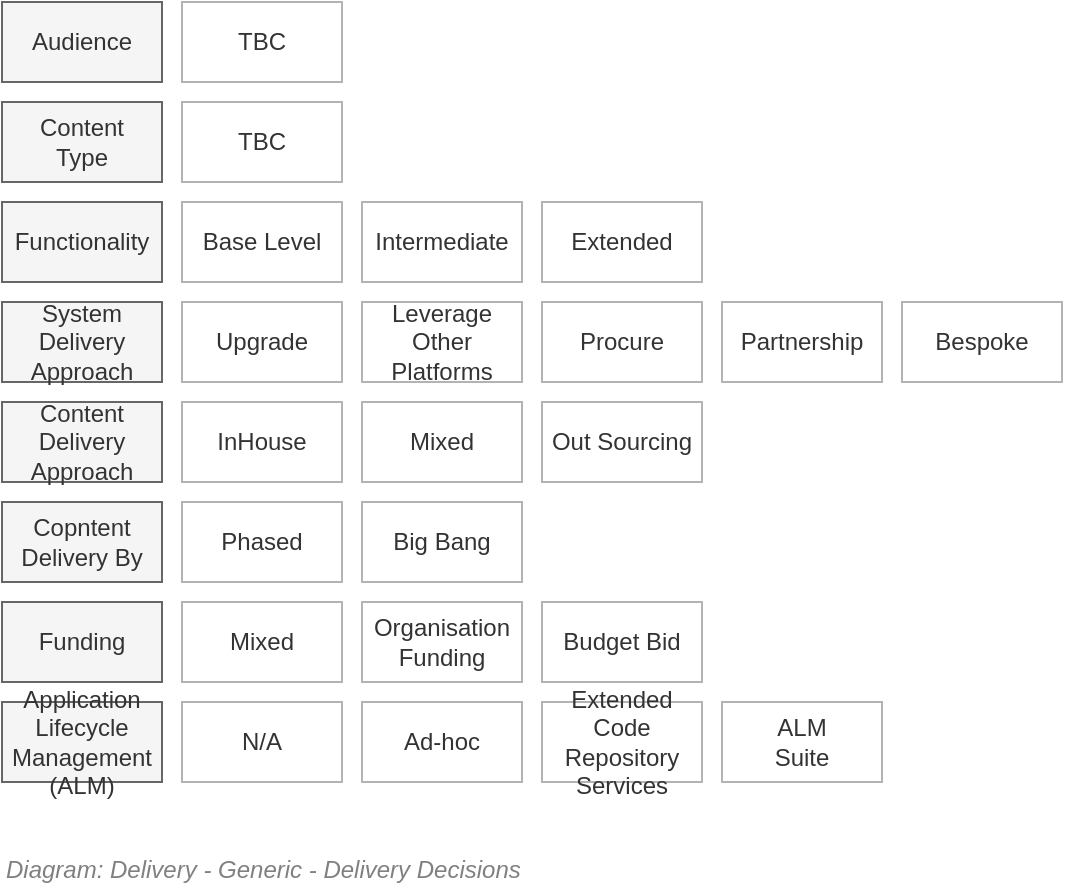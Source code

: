 <mxfile compressed="false" version="17.5.0" type="google">
  <diagram id="MxH4F-0LxZYrWK55ADz0" name="Decision Matrix">
    <mxGraphModel grid="1" page="1" gridSize="10" guides="1" tooltips="1" connect="1" arrows="1" fold="1" pageScale="1" pageWidth="827" pageHeight="1169" math="0" shadow="0">
      <root>
        <mxCell id="5Ming-Cupa7Pgcf9EcA4-0" />
        <mxCell id="5Ming-Cupa7Pgcf9EcA4-1" parent="5Ming-Cupa7Pgcf9EcA4-0" />
        <mxCell id="5Ming-Cupa7Pgcf9EcA4-2" value="Audience" style="rounded=0;whiteSpace=wrap;html=1;shadow=0;glass=0;comic=0;strokeColor=#666666;fillColor=#f5f5f5;fontSize=12;align=center;fontColor=#333333;recursiveResize=0;container=1;collapsible=0;" vertex="1" parent="5Ming-Cupa7Pgcf9EcA4-1">
          <mxGeometry x="120" y="200" width="80" height="40" as="geometry" />
        </mxCell>
        <mxCell id="5Ming-Cupa7Pgcf9EcA4-3" value="Content&lt;br style=&quot;font-size: 12px;&quot;&gt;Type" style="rounded=0;whiteSpace=wrap;html=1;shadow=0;glass=0;comic=0;strokeColor=#666666;fillColor=#f5f5f5;fontSize=12;align=center;fontColor=#333333;recursiveResize=0;container=1;collapsible=0;" vertex="1" parent="5Ming-Cupa7Pgcf9EcA4-1">
          <mxGeometry x="120" y="250" width="80" height="40" as="geometry" />
        </mxCell>
        <mxCell id="5Ming-Cupa7Pgcf9EcA4-4" value="Functionality" style="rounded=0;whiteSpace=wrap;html=1;shadow=0;glass=0;comic=0;strokeColor=#666666;fillColor=#f5f5f5;fontSize=12;align=center;fontColor=#333333;recursiveResize=0;container=1;collapsible=0;" vertex="1" parent="5Ming-Cupa7Pgcf9EcA4-1">
          <mxGeometry x="120" y="300" width="80" height="40" as="geometry" />
        </mxCell>
        <mxCell id="5Ming-Cupa7Pgcf9EcA4-5" value="System&lt;br style=&quot;font-size: 12px;&quot;&gt;Delivery Approach" style="rounded=0;whiteSpace=wrap;html=1;shadow=0;glass=0;comic=0;strokeColor=#666666;fillColor=#f5f5f5;fontSize=12;align=center;fontColor=#333333;recursiveResize=0;container=1;collapsible=0;" vertex="1" parent="5Ming-Cupa7Pgcf9EcA4-1">
          <mxGeometry x="120" y="350" width="80" height="40" as="geometry" />
        </mxCell>
        <mxCell id="5Ming-Cupa7Pgcf9EcA4-6" value="Content Delivery Approach" style="rounded=0;whiteSpace=wrap;html=1;shadow=0;glass=0;comic=0;strokeColor=#666666;fillColor=#f5f5f5;fontSize=12;align=center;fontColor=#333333;recursiveResize=0;container=1;collapsible=0;" vertex="1" parent="5Ming-Cupa7Pgcf9EcA4-1">
          <mxGeometry x="120" y="400" width="80" height="40" as="geometry" />
        </mxCell>
        <mxCell id="5Ming-Cupa7Pgcf9EcA4-7" value="Copntent Delivery By" style="rounded=0;whiteSpace=wrap;html=1;shadow=0;glass=0;comic=0;strokeColor=#666666;fillColor=#f5f5f5;fontSize=12;align=center;fontColor=#333333;recursiveResize=0;container=1;collapsible=0;" vertex="1" parent="5Ming-Cupa7Pgcf9EcA4-1">
          <mxGeometry x="120" y="450" width="80" height="40" as="geometry" />
        </mxCell>
        <mxCell id="5Ming-Cupa7Pgcf9EcA4-8" value="Funding" style="rounded=0;whiteSpace=wrap;html=1;shadow=0;glass=0;comic=0;strokeColor=#666666;fillColor=#f5f5f5;fontSize=12;align=center;fontColor=#333333;recursiveResize=0;container=1;collapsible=0;" vertex="1" parent="5Ming-Cupa7Pgcf9EcA4-1">
          <mxGeometry x="120" y="500" width="80" height="40" as="geometry" />
        </mxCell>
        <mxCell id="5Ming-Cupa7Pgcf9EcA4-9" value="Phased" style="rounded=0;whiteSpace=wrap;html=1;shadow=0;glass=0;comic=0;strokeColor=#B3B3B3;fillColor=none;fontSize=12;align=center;fontColor=#333333;recursiveResize=0;container=1;collapsible=0;" vertex="1" parent="5Ming-Cupa7Pgcf9EcA4-1">
          <mxGeometry x="210" y="450" width="80" height="40" as="geometry" />
        </mxCell>
        <mxCell id="5Ming-Cupa7Pgcf9EcA4-10" value="Big Bang" style="rounded=0;whiteSpace=wrap;html=1;shadow=0;glass=0;comic=0;strokeColor=#B3B3B3;fillColor=none;fontSize=12;align=center;fontColor=#333333;recursiveResize=0;container=1;collapsible=0;" vertex="1" parent="5Ming-Cupa7Pgcf9EcA4-1">
          <mxGeometry x="300" y="450" width="80" height="40" as="geometry" />
        </mxCell>
        <mxCell id="5Ming-Cupa7Pgcf9EcA4-11" value="InHouse" style="rounded=0;whiteSpace=wrap;html=1;shadow=0;glass=0;comic=0;strokeColor=#B3B3B3;fillColor=none;fontSize=12;align=center;fontColor=#333333;recursiveResize=0;container=1;collapsible=0;" vertex="1" parent="5Ming-Cupa7Pgcf9EcA4-1">
          <mxGeometry x="210" y="400" width="80" height="40" as="geometry" />
        </mxCell>
        <mxCell id="5Ming-Cupa7Pgcf9EcA4-12" value="Out Sourcing" style="rounded=0;whiteSpace=wrap;html=1;shadow=0;glass=0;comic=0;strokeColor=#B3B3B3;fillColor=none;fontSize=12;align=center;fontColor=#333333;recursiveResize=0;container=1;collapsible=0;" vertex="1" parent="5Ming-Cupa7Pgcf9EcA4-1">
          <mxGeometry x="390" y="400" width="80" height="40" as="geometry" />
        </mxCell>
        <mxCell id="5Ming-Cupa7Pgcf9EcA4-13" value="Mixed" style="rounded=0;whiteSpace=wrap;html=1;shadow=0;glass=0;comic=0;strokeColor=#B3B3B3;fillColor=none;fontSize=12;align=center;fontColor=#333333;recursiveResize=0;container=1;collapsible=0;" vertex="1" parent="5Ming-Cupa7Pgcf9EcA4-1">
          <mxGeometry x="300" y="400" width="80" height="40" as="geometry" />
        </mxCell>
        <mxCell id="5Ming-Cupa7Pgcf9EcA4-14" value="Upgrade" style="rounded=0;whiteSpace=wrap;html=1;shadow=0;glass=0;comic=0;strokeColor=#B3B3B3;fillColor=none;fontSize=12;align=center;fontColor=#333333;recursiveResize=0;container=1;collapsible=0;" vertex="1" parent="5Ming-Cupa7Pgcf9EcA4-1">
          <mxGeometry x="210" y="350" width="80" height="40" as="geometry" />
        </mxCell>
        <mxCell id="5Ming-Cupa7Pgcf9EcA4-15" value="Leverage Other Platforms" style="rounded=0;whiteSpace=wrap;html=1;shadow=0;glass=0;comic=0;strokeColor=#B3B3B3;fillColor=none;fontSize=12;align=center;fontColor=#333333;recursiveResize=0;container=1;collapsible=0;" vertex="1" parent="5Ming-Cupa7Pgcf9EcA4-1">
          <mxGeometry x="300" y="350" width="80" height="40" as="geometry" />
        </mxCell>
        <mxCell id="5Ming-Cupa7Pgcf9EcA4-16" value="Procure" style="rounded=0;whiteSpace=wrap;html=1;shadow=0;glass=0;comic=0;strokeColor=#B3B3B3;fillColor=none;fontSize=12;align=center;fontColor=#333333;recursiveResize=0;container=1;collapsible=0;" vertex="1" parent="5Ming-Cupa7Pgcf9EcA4-1">
          <mxGeometry x="390" y="350" width="80" height="40" as="geometry" />
        </mxCell>
        <mxCell id="5Ming-Cupa7Pgcf9EcA4-17" value="Partnership" style="rounded=0;whiteSpace=wrap;html=1;shadow=0;glass=0;comic=0;strokeColor=#B3B3B3;fillColor=none;fontSize=12;align=center;fontColor=#333333;recursiveResize=0;container=1;collapsible=0;" vertex="1" parent="5Ming-Cupa7Pgcf9EcA4-1">
          <mxGeometry x="480" y="350" width="80" height="40" as="geometry" />
        </mxCell>
        <mxCell id="5Ming-Cupa7Pgcf9EcA4-18" value="Bespoke" style="rounded=0;whiteSpace=wrap;html=1;shadow=0;glass=0;comic=0;strokeColor=#B3B3B3;fillColor=none;fontSize=12;align=center;fontColor=#333333;recursiveResize=0;container=1;collapsible=0;" vertex="1" parent="5Ming-Cupa7Pgcf9EcA4-1">
          <mxGeometry x="570" y="350" width="80" height="40" as="geometry" />
        </mxCell>
        <mxCell id="5Ming-Cupa7Pgcf9EcA4-19" value="Base Level" style="rounded=0;whiteSpace=wrap;html=1;shadow=0;glass=0;comic=0;strokeColor=#B3B3B3;fillColor=none;fontSize=12;align=center;fontColor=#333333;recursiveResize=0;container=1;collapsible=0;" vertex="1" parent="5Ming-Cupa7Pgcf9EcA4-1">
          <mxGeometry x="210" y="300" width="80" height="40" as="geometry" />
        </mxCell>
        <mxCell id="5Ming-Cupa7Pgcf9EcA4-20" value="Intermediate" style="rounded=0;whiteSpace=wrap;html=1;shadow=0;glass=0;comic=0;strokeColor=#B3B3B3;fillColor=none;fontSize=12;align=center;fontColor=#333333;recursiveResize=0;container=1;collapsible=0;" vertex="1" parent="5Ming-Cupa7Pgcf9EcA4-1">
          <mxGeometry x="300" y="300" width="80" height="40" as="geometry" />
        </mxCell>
        <mxCell id="5Ming-Cupa7Pgcf9EcA4-21" value="Extended" style="rounded=0;whiteSpace=wrap;html=1;shadow=0;glass=0;comic=0;strokeColor=#B3B3B3;fillColor=none;fontSize=12;align=center;fontColor=#333333;recursiveResize=0;container=1;collapsible=0;" vertex="1" parent="5Ming-Cupa7Pgcf9EcA4-1">
          <mxGeometry x="390" y="300" width="80" height="40" as="geometry" />
        </mxCell>
        <mxCell id="5Ming-Cupa7Pgcf9EcA4-22" value="TBC" style="rounded=0;whiteSpace=wrap;html=1;shadow=0;glass=0;comic=0;strokeColor=#B3B3B3;fillColor=none;fontSize=12;align=center;fontColor=#333333;recursiveResize=0;container=1;collapsible=0;" vertex="1" parent="5Ming-Cupa7Pgcf9EcA4-1">
          <mxGeometry x="210" y="250" width="80" height="40" as="geometry" />
        </mxCell>
        <mxCell id="5Ming-Cupa7Pgcf9EcA4-23" value="TBC" style="rounded=0;whiteSpace=wrap;html=1;shadow=0;glass=0;comic=0;strokeColor=#B3B3B3;fillColor=none;fontSize=12;align=center;fontColor=#333333;recursiveResize=0;container=1;collapsible=0;" vertex="1" parent="5Ming-Cupa7Pgcf9EcA4-1">
          <mxGeometry x="210" y="200" width="80" height="40" as="geometry" />
        </mxCell>
        <mxCell id="5Ming-Cupa7Pgcf9EcA4-24" value="Budget Bid" style="rounded=0;whiteSpace=wrap;html=1;shadow=0;glass=0;comic=0;strokeColor=#B3B3B3;fillColor=none;fontSize=12;align=center;fontColor=#333333;recursiveResize=0;container=1;collapsible=0;" vertex="1" parent="5Ming-Cupa7Pgcf9EcA4-1">
          <mxGeometry x="390" y="500" width="80" height="40" as="geometry" />
        </mxCell>
        <mxCell id="5Ming-Cupa7Pgcf9EcA4-25" value="Organisation Funding" style="rounded=0;whiteSpace=wrap;html=1;shadow=0;glass=0;comic=0;strokeColor=#B3B3B3;fillColor=none;fontSize=12;align=center;fontColor=#333333;recursiveResize=0;container=1;collapsible=0;" vertex="1" parent="5Ming-Cupa7Pgcf9EcA4-1">
          <mxGeometry x="300" y="500" width="80" height="40" as="geometry" />
        </mxCell>
        <mxCell id="5Ming-Cupa7Pgcf9EcA4-26" value="Mixed" style="rounded=0;whiteSpace=wrap;html=1;shadow=0;glass=0;comic=0;strokeColor=#B3B3B3;fillColor=none;fontSize=12;align=center;fontColor=#333333;recursiveResize=0;container=1;collapsible=0;" vertex="1" parent="5Ming-Cupa7Pgcf9EcA4-1">
          <mxGeometry x="210" y="500" width="80" height="40" as="geometry" />
        </mxCell>
        <mxCell id="5Ming-Cupa7Pgcf9EcA4-27" value="Application Lifecycle Management (ALM)" style="rounded=0;whiteSpace=wrap;html=1;shadow=0;glass=0;comic=0;strokeColor=#666666;fillColor=#f5f5f5;fontSize=12;align=center;fontColor=#333333;recursiveResize=0;container=1;collapsible=0;" vertex="1" parent="5Ming-Cupa7Pgcf9EcA4-1">
          <mxGeometry x="120" y="550" width="80" height="40" as="geometry" />
        </mxCell>
        <mxCell id="5Ming-Cupa7Pgcf9EcA4-28" value="N/A" style="rounded=0;whiteSpace=wrap;html=1;shadow=0;glass=0;comic=0;strokeColor=#B3B3B3;fillColor=none;fontSize=12;align=center;fontColor=#333333;recursiveResize=0;container=1;collapsible=0;" vertex="1" parent="5Ming-Cupa7Pgcf9EcA4-1">
          <mxGeometry x="210" y="550" width="80" height="40" as="geometry" />
        </mxCell>
        <mxCell id="5Ming-Cupa7Pgcf9EcA4-29" value="Ad-hoc" style="rounded=0;whiteSpace=wrap;html=1;shadow=0;glass=0;comic=0;strokeColor=#B3B3B3;fillColor=none;fontSize=12;align=center;fontColor=#333333;recursiveResize=0;container=1;collapsible=0;" vertex="1" parent="5Ming-Cupa7Pgcf9EcA4-1">
          <mxGeometry x="300" y="550" width="80" height="40" as="geometry" />
        </mxCell>
        <mxCell id="5Ming-Cupa7Pgcf9EcA4-30" value="ALM&lt;br style=&quot;font-size: 12px;&quot;&gt;Suite" style="rounded=0;whiteSpace=wrap;html=1;shadow=0;glass=0;comic=0;strokeColor=#B3B3B3;fillColor=none;fontSize=12;align=center;fontColor=#333333;recursiveResize=0;container=1;collapsible=0;" vertex="1" parent="5Ming-Cupa7Pgcf9EcA4-1">
          <mxGeometry x="480" y="550" width="80" height="40" as="geometry" />
        </mxCell>
        <mxCell id="5Ming-Cupa7Pgcf9EcA4-31" value="Extended Code Repository&lt;br style=&quot;font-size: 12px;&quot;&gt;Services" style="rounded=0;whiteSpace=wrap;html=1;shadow=0;glass=0;comic=0;strokeColor=#B3B3B3;fillColor=none;fontSize=12;align=center;fontColor=#333333;recursiveResize=0;container=1;collapsible=0;" vertex="1" parent="5Ming-Cupa7Pgcf9EcA4-1">
          <mxGeometry x="390" y="550" width="80" height="40" as="geometry" />
        </mxCell>
        <mxCell id="5Ming-Cupa7Pgcf9EcA4-32" value="&lt;font style=&quot;font-size: 12px&quot;&gt;Diagram: Delivery - Generic - Delivery Decisions&lt;/font&gt;" style="text;strokeColor=none;fillColor=none;html=1;fontSize=24;fontStyle=2;verticalAlign=middle;align=left;shadow=0;glass=0;comic=0;opacity=30;fontColor=#808080;" vertex="1" parent="5Ming-Cupa7Pgcf9EcA4-1">
          <mxGeometry x="120" y="620" width="520" height="20" as="geometry" />
        </mxCell>
      </root>
    </mxGraphModel>
  </diagram>
</mxfile>
